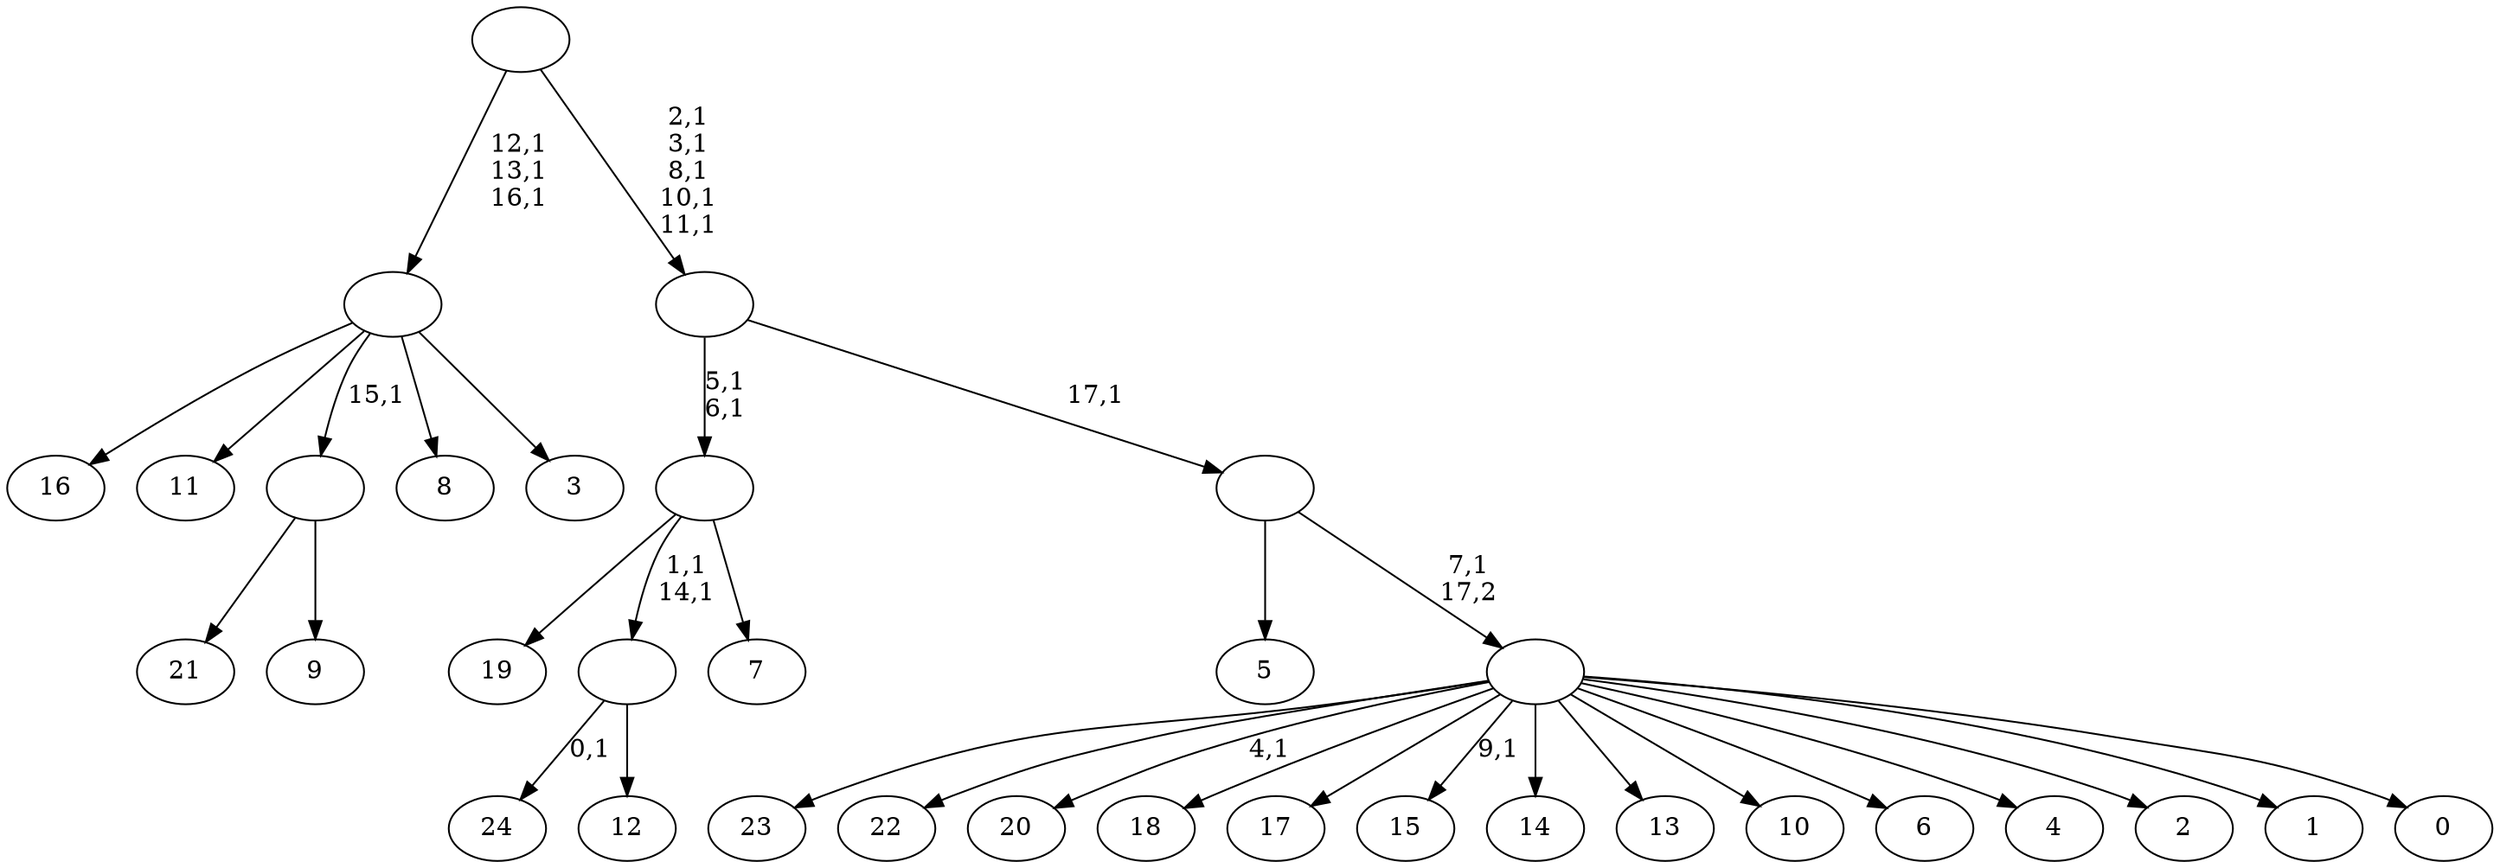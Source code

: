 digraph T {
	43 [label="24"]
	41 [label="23"]
	40 [label="22"]
	39 [label="21"]
	38 [label="20"]
	36 [label="19"]
	35 [label="18"]
	34 [label="17"]
	33 [label="16"]
	32 [label="15"]
	30 [label="14"]
	29 [label="13"]
	28 [label="12"]
	27 [label=""]
	25 [label="11"]
	24 [label="10"]
	23 [label="9"]
	22 [label=""]
	21 [label="8"]
	20 [label="7"]
	19 [label=""]
	17 [label="6"]
	16 [label="5"]
	15 [label="4"]
	14 [label="3"]
	13 [label=""]
	10 [label="2"]
	9 [label="1"]
	8 [label="0"]
	7 [label=""]
	6 [label=""]
	5 [label=""]
	0 [label=""]
	27 -> 43 [label="0,1"]
	27 -> 28 [label=""]
	22 -> 39 [label=""]
	22 -> 23 [label=""]
	19 -> 27 [label="1,1\n14,1"]
	19 -> 36 [label=""]
	19 -> 20 [label=""]
	13 -> 33 [label=""]
	13 -> 25 [label=""]
	13 -> 22 [label="15,1"]
	13 -> 21 [label=""]
	13 -> 14 [label=""]
	7 -> 32 [label="9,1"]
	7 -> 38 [label="4,1"]
	7 -> 41 [label=""]
	7 -> 40 [label=""]
	7 -> 35 [label=""]
	7 -> 34 [label=""]
	7 -> 30 [label=""]
	7 -> 29 [label=""]
	7 -> 24 [label=""]
	7 -> 17 [label=""]
	7 -> 15 [label=""]
	7 -> 10 [label=""]
	7 -> 9 [label=""]
	7 -> 8 [label=""]
	6 -> 16 [label=""]
	6 -> 7 [label="7,1\n17,2"]
	5 -> 19 [label="5,1\n6,1"]
	5 -> 6 [label="17,1"]
	0 -> 5 [label="2,1\n3,1\n8,1\n10,1\n11,1"]
	0 -> 13 [label="12,1\n13,1\n16,1"]
}
